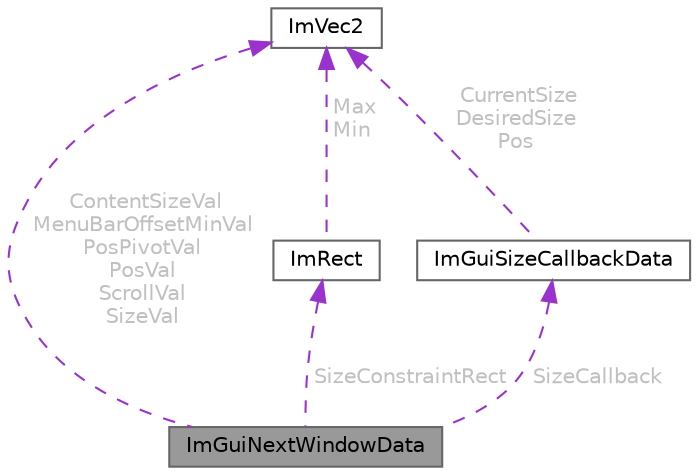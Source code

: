 digraph "ImGuiNextWindowData"
{
 // LATEX_PDF_SIZE
  bgcolor="transparent";
  edge [fontname=Helvetica,fontsize=10,labelfontname=Helvetica,labelfontsize=10];
  node [fontname=Helvetica,fontsize=10,shape=box,height=0.2,width=0.4];
  Node1 [id="Node000001",label="ImGuiNextWindowData",height=0.2,width=0.4,color="gray40", fillcolor="grey60", style="filled", fontcolor="black",tooltip=" "];
  Node2 -> Node1 [id="edge6_Node000001_Node000002",dir="back",color="darkorchid3",style="dashed",tooltip=" ",label=" ContentSizeVal\nMenuBarOffsetMinVal\nPosPivotVal\nPosVal\nScrollVal\nSizeVal",fontcolor="grey" ];
  Node2 [id="Node000002",label="ImVec2",height=0.2,width=0.4,color="gray40", fillcolor="white", style="filled",URL="$structImVec2.html",tooltip=" "];
  Node3 -> Node1 [id="edge7_Node000001_Node000003",dir="back",color="darkorchid3",style="dashed",tooltip=" ",label=" SizeConstraintRect",fontcolor="grey" ];
  Node3 [id="Node000003",label="ImRect",height=0.2,width=0.4,color="gray40", fillcolor="white", style="filled",URL="$structImRect.html",tooltip=" "];
  Node2 -> Node3 [id="edge8_Node000003_Node000002",dir="back",color="darkorchid3",style="dashed",tooltip=" ",label=" Max\nMin",fontcolor="grey" ];
  Node4 -> Node1 [id="edge9_Node000001_Node000004",dir="back",color="darkorchid3",style="dashed",tooltip=" ",label=" SizeCallback",fontcolor="grey" ];
  Node4 [id="Node000004",label="ImGuiSizeCallbackData",height=0.2,width=0.4,color="gray40", fillcolor="white", style="filled",URL="$structImGuiSizeCallbackData.html",tooltip=" "];
  Node2 -> Node4 [id="edge10_Node000004_Node000002",dir="back",color="darkorchid3",style="dashed",tooltip=" ",label=" CurrentSize\nDesiredSize\nPos",fontcolor="grey" ];
}
